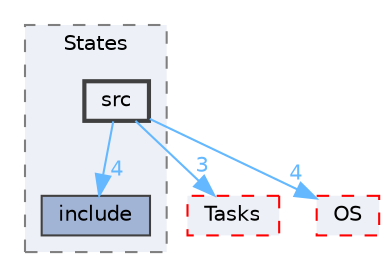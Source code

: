 digraph "src/States/src"
{
 // LATEX_PDF_SIZE
  bgcolor="transparent";
  edge [fontname=Helvetica,fontsize=10,labelfontname=Helvetica,labelfontsize=10];
  node [fontname=Helvetica,fontsize=10,shape=box,height=0.2,width=0.4];
  compound=true
  subgraph clusterdir_418f1c0c7a7af3f93e93ef60c934c206 {
    graph [ bgcolor="#edf0f7", pencolor="grey50", label="States", fontname=Helvetica,fontsize=10 style="filled,dashed", URL="dir_418f1c0c7a7af3f93e93ef60c934c206.html",tooltip=""]
  dir_343d71e2e7bcc7ac58105c144231f9ab [label="include", fillcolor="#a2b4d6", color="grey25", style="filled", URL="dir_343d71e2e7bcc7ac58105c144231f9ab.html",tooltip=""];
  dir_1d25621f5dd2551b7dc544efeace19a0 [label="src", fillcolor="#edf0f7", color="grey25", style="filled,bold", URL="dir_1d25621f5dd2551b7dc544efeace19a0.html",tooltip=""];
  }
  dir_15942c16c93f90974604cc5d8cedb2cd [label="Tasks", fillcolor="#edf0f7", color="red", style="filled,dashed", URL="dir_15942c16c93f90974604cc5d8cedb2cd.html",tooltip=""];
  dir_54f5ad4811a0c3ecf9d1d7b037b5d3a4 [label="OS", fillcolor="#edf0f7", color="red", style="filled,dashed", URL="dir_54f5ad4811a0c3ecf9d1d7b037b5d3a4.html",tooltip=""];
  dir_1d25621f5dd2551b7dc544efeace19a0->dir_15942c16c93f90974604cc5d8cedb2cd [headlabel="3", labeldistance=1.5 headhref="dir_000006_000009.html" href="dir_000006_000009.html" color="steelblue1" fontcolor="steelblue1"];
  dir_1d25621f5dd2551b7dc544efeace19a0->dir_343d71e2e7bcc7ac58105c144231f9ab [headlabel="4", labeldistance=1.5 headhref="dir_000006_000001.html" href="dir_000006_000001.html" color="steelblue1" fontcolor="steelblue1"];
  dir_1d25621f5dd2551b7dc544efeace19a0->dir_54f5ad4811a0c3ecf9d1d7b037b5d3a4 [headlabel="4", labeldistance=1.5 headhref="dir_000006_000003.html" href="dir_000006_000003.html" color="steelblue1" fontcolor="steelblue1"];
}
